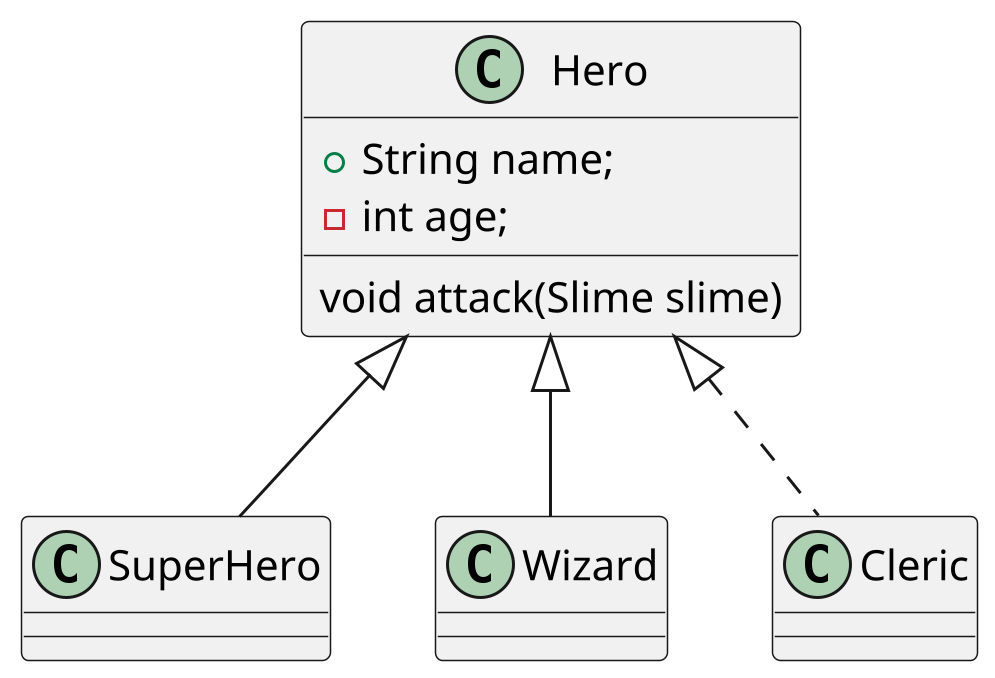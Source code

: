 @startuml
scale 3
class Hero {
    +String name;
    -int age;

    void attack(Slime slime)

}

class SuperHero extends Hero {
}

class Wizard extends Hero

class Cleric implements Hero {}




@enduml